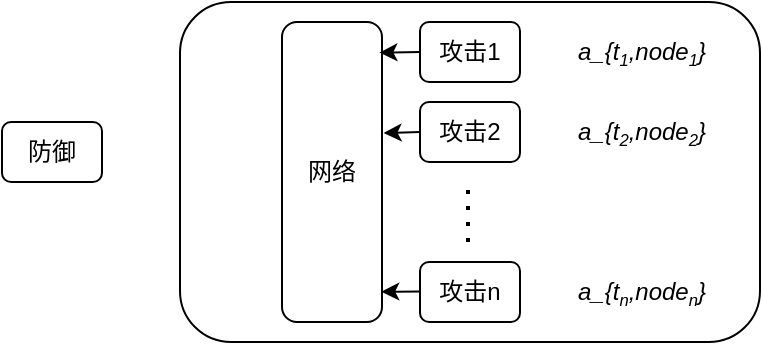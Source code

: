 <mxfile version="14.8.1" type="github">
  <diagram id="KAZm05Sm-PhzG9RKhNph" name="Page-1">
    <mxGraphModel dx="611" dy="324" grid="1" gridSize="10" guides="1" tooltips="1" connect="1" arrows="1" fold="1" page="1" pageScale="1" pageWidth="827" pageHeight="1169" math="0" shadow="0">
      <root>
        <mxCell id="0" />
        <mxCell id="1" parent="0" />
        <mxCell id="1gXMjl1y4tyzaUeLnTLn-1" value="防御" style="rounded=1;whiteSpace=wrap;html=1;" vertex="1" parent="1">
          <mxGeometry x="180" y="460" width="50" height="30" as="geometry" />
        </mxCell>
        <mxCell id="1gXMjl1y4tyzaUeLnTLn-2" value="" style="rounded=1;whiteSpace=wrap;html=1;" vertex="1" parent="1">
          <mxGeometry x="269" y="400" width="290" height="170" as="geometry" />
        </mxCell>
        <mxCell id="1gXMjl1y4tyzaUeLnTLn-3" value="网络" style="rounded=1;whiteSpace=wrap;html=1;" vertex="1" parent="1">
          <mxGeometry x="320" y="410" width="50" height="150" as="geometry" />
        </mxCell>
        <mxCell id="1gXMjl1y4tyzaUeLnTLn-4" value="攻击1" style="rounded=1;whiteSpace=wrap;html=1;" vertex="1" parent="1">
          <mxGeometry x="389" y="410" width="50" height="30" as="geometry" />
        </mxCell>
        <mxCell id="1gXMjl1y4tyzaUeLnTLn-5" value="攻击2" style="rounded=1;whiteSpace=wrap;html=1;" vertex="1" parent="1">
          <mxGeometry x="389" y="450" width="50" height="30" as="geometry" />
        </mxCell>
        <mxCell id="1gXMjl1y4tyzaUeLnTLn-7" value="" style="endArrow=none;dashed=1;html=1;dashPattern=1 3;strokeWidth=2;" edge="1" parent="1">
          <mxGeometry width="50" height="50" relative="1" as="geometry">
            <mxPoint x="413" y="520" as="sourcePoint" />
            <mxPoint x="413" y="490" as="targetPoint" />
          </mxGeometry>
        </mxCell>
        <mxCell id="1gXMjl1y4tyzaUeLnTLn-8" value="攻击n" style="rounded=1;whiteSpace=wrap;html=1;" vertex="1" parent="1">
          <mxGeometry x="389" y="530" width="50" height="30" as="geometry" />
        </mxCell>
        <mxCell id="1gXMjl1y4tyzaUeLnTLn-9" value="&lt;i&gt;a_{t&lt;span style=&quot;font-size: 10px&quot;&gt;&lt;sub&gt;1&lt;/sub&gt;&lt;/span&gt;,node&lt;span style=&quot;font-size: 10px&quot;&gt;&lt;sub&gt;1&lt;/sub&gt;&lt;/span&gt;}&lt;/i&gt;" style="text;html=1;strokeColor=none;fillColor=none;align=center;verticalAlign=middle;whiteSpace=wrap;rounded=0;" vertex="1" parent="1">
          <mxGeometry x="460" y="415" width="80" height="20" as="geometry" />
        </mxCell>
        <mxCell id="1gXMjl1y4tyzaUeLnTLn-10" value="&lt;i&gt;a_{t&lt;span style=&quot;font-size: 10px&quot;&gt;&lt;sub&gt;2&lt;/sub&gt;&lt;/span&gt;,node&lt;span style=&quot;font-size: 10px&quot;&gt;&lt;sub&gt;2&lt;/sub&gt;&lt;/span&gt;}&lt;/i&gt;" style="text;html=1;strokeColor=none;fillColor=none;align=center;verticalAlign=middle;whiteSpace=wrap;rounded=0;" vertex="1" parent="1">
          <mxGeometry x="460" y="455" width="80" height="20" as="geometry" />
        </mxCell>
        <mxCell id="1gXMjl1y4tyzaUeLnTLn-11" value="&lt;i&gt;a_{t&lt;span style=&quot;font-size: 10px&quot;&gt;&lt;sub&gt;n&lt;/sub&gt;&lt;/span&gt;,node&lt;span style=&quot;font-size: 10px&quot;&gt;&lt;sub&gt;n&lt;/sub&gt;&lt;/span&gt;}&lt;/i&gt;" style="text;html=1;strokeColor=none;fillColor=none;align=center;verticalAlign=middle;whiteSpace=wrap;rounded=0;" vertex="1" parent="1">
          <mxGeometry x="460" y="535" width="80" height="20" as="geometry" />
        </mxCell>
        <mxCell id="1gXMjl1y4tyzaUeLnTLn-12" value="" style="endArrow=classic;html=1;exitX=0;exitY=0.5;exitDx=0;exitDy=0;entryX=0.974;entryY=0.102;entryDx=0;entryDy=0;entryPerimeter=0;" edge="1" parent="1" source="1gXMjl1y4tyzaUeLnTLn-4" target="1gXMjl1y4tyzaUeLnTLn-3">
          <mxGeometry width="50" height="50" relative="1" as="geometry">
            <mxPoint x="360" y="400" as="sourcePoint" />
            <mxPoint x="410" y="350" as="targetPoint" />
          </mxGeometry>
        </mxCell>
        <mxCell id="1gXMjl1y4tyzaUeLnTLn-13" value="" style="endArrow=classic;html=1;exitX=0;exitY=0.5;exitDx=0;exitDy=0;entryX=1.016;entryY=0.37;entryDx=0;entryDy=0;entryPerimeter=0;" edge="1" parent="1" source="1gXMjl1y4tyzaUeLnTLn-5" target="1gXMjl1y4tyzaUeLnTLn-3">
          <mxGeometry width="50" height="50" relative="1" as="geometry">
            <mxPoint x="399" y="435" as="sourcePoint" />
            <mxPoint x="378.7" y="435.3" as="targetPoint" />
          </mxGeometry>
        </mxCell>
        <mxCell id="1gXMjl1y4tyzaUeLnTLn-14" value="" style="endArrow=classic;html=1;exitX=0;exitY=0.5;exitDx=0;exitDy=0;entryX=0.993;entryY=0.899;entryDx=0;entryDy=0;entryPerimeter=0;" edge="1" parent="1" target="1gXMjl1y4tyzaUeLnTLn-3">
          <mxGeometry width="50" height="50" relative="1" as="geometry">
            <mxPoint x="389" y="544.75" as="sourcePoint" />
            <mxPoint x="370.8" y="545.25" as="targetPoint" />
          </mxGeometry>
        </mxCell>
      </root>
    </mxGraphModel>
  </diagram>
</mxfile>
